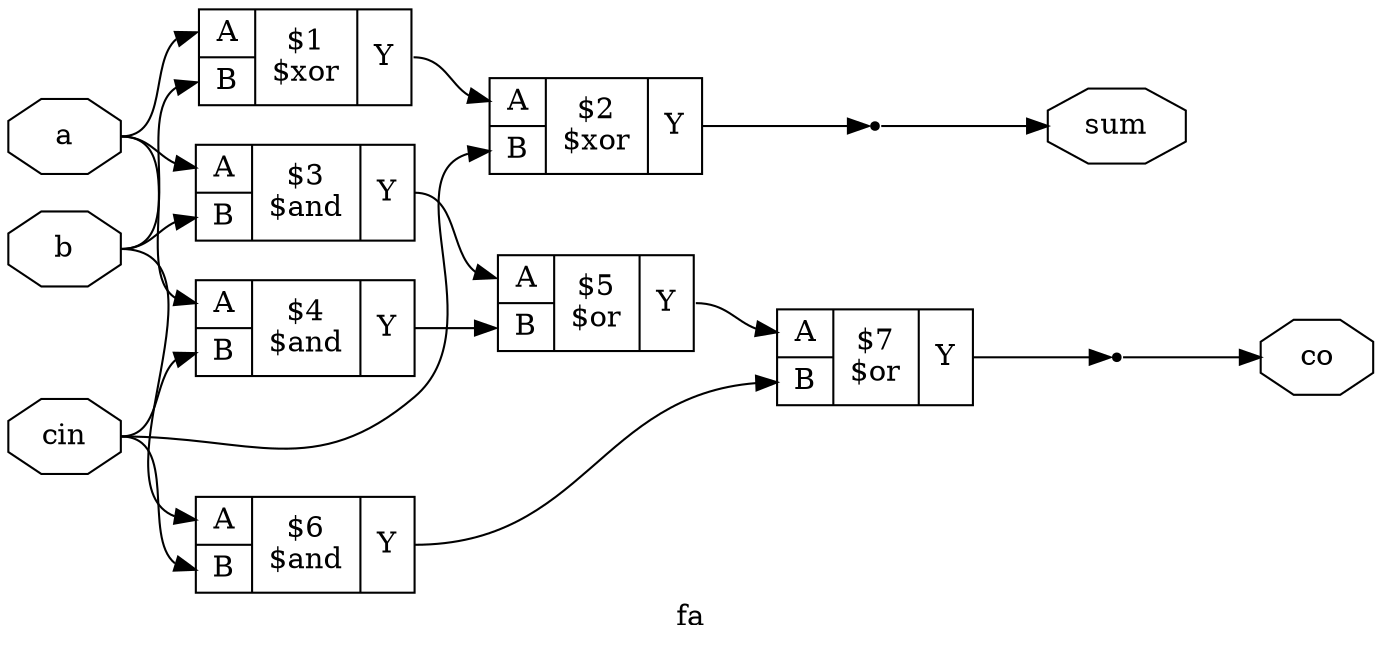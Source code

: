digraph "fa" {
label="fa";
rankdir="LR";
remincross=true;
n8 [ shape=octagon, label="co", color="black", fontcolor="black" ];
n9 [ shape=octagon, label="sum", color="black", fontcolor="black" ];
n10 [ shape=octagon, label="cin", color="black", fontcolor="black" ];
n11 [ shape=octagon, label="b", color="black", fontcolor="black" ];
n12 [ shape=octagon, label="a", color="black", fontcolor="black" ];
c16 [ shape=record, label="{{<p13> A|<p14> B}|$7\n$or|{<p15> Y}}",  ];
c17 [ shape=record, label="{{<p13> A|<p14> B}|$6\n$and|{<p15> Y}}",  ];
c18 [ shape=record, label="{{<p13> A|<p14> B}|$5\n$or|{<p15> Y}}",  ];
c19 [ shape=record, label="{{<p13> A|<p14> B}|$4\n$and|{<p15> Y}}",  ];
c20 [ shape=record, label="{{<p13> A|<p14> B}|$3\n$and|{<p15> Y}}",  ];
c21 [ shape=record, label="{{<p13> A|<p14> B}|$2\n$xor|{<p15> Y}}",  ];
c22 [ shape=record, label="{{<p13> A|<p14> B}|$1\n$xor|{<p15> Y}}",  ];
x0 [shape=point, ];
x1 [shape=point, ];
c16:p15:e -> x1:w [color="black", fontcolor="black", label=""];
n10:e -> c17:p14:w [color="black", fontcolor="black", label=""];
n10:e -> c19:p14:w [color="black", fontcolor="black", label=""];
n10:e -> c21:p14:w [color="black", fontcolor="black", label=""];
n11:e -> c17:p13:w [color="black", fontcolor="black", label=""];
n11:e -> c20:p14:w [color="black", fontcolor="black", label=""];
n11:e -> c22:p14:w [color="black", fontcolor="black", label=""];
n12:e -> c19:p13:w [color="black", fontcolor="black", label=""];
n12:e -> c20:p13:w [color="black", fontcolor="black", label=""];
n12:e -> c22:p13:w [color="black", fontcolor="black", label=""];
c17:p15:e -> c16:p14:w [color="black", fontcolor="black", label=""];
c18:p15:e -> c16:p13:w [color="black", fontcolor="black", label=""];
c19:p15:e -> c18:p14:w [color="black", fontcolor="black", label=""];
c20:p15:e -> c18:p13:w [color="black", fontcolor="black", label=""];
c21:p15:e -> x0:w [color="black", fontcolor="black", label=""];
c22:p15:e -> c21:p13:w [color="black", fontcolor="black", label=""];
x1:e -> n8:w [color="black", fontcolor="black", label=""];
x0:e -> n9:w [color="black", fontcolor="black", label=""];
}
